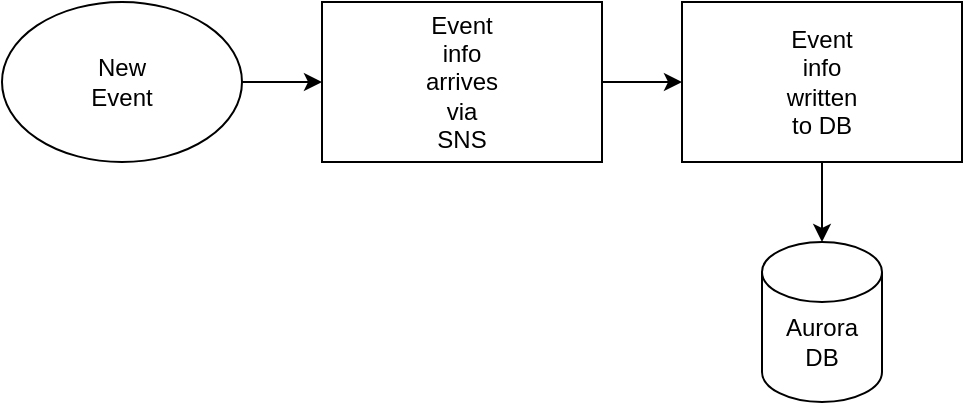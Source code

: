 <mxfile version="13.6.2" type="github"><diagram id="ZtYG9Sx7cP-IKcmzflR8" name="Page-1"><mxGraphModel dx="996" dy="741" grid="1" gridSize="10" guides="1" tooltips="1" connect="1" arrows="1" fold="1" page="1" pageScale="1" pageWidth="850" pageHeight="1100" math="0" shadow="0"><root><mxCell id="0"/><mxCell id="1" parent="0"/><mxCell id="GJgcs_XlC3L1bi6ihaC3-3" value="" style="group" vertex="1" connectable="0" parent="1"><mxGeometry x="20" y="30" width="120" height="80" as="geometry"/></mxCell><mxCell id="GJgcs_XlC3L1bi6ihaC3-1" value="" style="ellipse;whiteSpace=wrap;html=1;" vertex="1" parent="GJgcs_XlC3L1bi6ihaC3-3"><mxGeometry width="120" height="80" as="geometry"/></mxCell><mxCell id="GJgcs_XlC3L1bi6ihaC3-2" value="New Event" style="text;html=1;strokeColor=none;fillColor=none;align=center;verticalAlign=middle;whiteSpace=wrap;rounded=0;container=1;" vertex="1" parent="GJgcs_XlC3L1bi6ihaC3-3"><mxGeometry x="40" y="30" width="40" height="20" as="geometry"/></mxCell><mxCell id="GJgcs_XlC3L1bi6ihaC3-7" value="" style="endArrow=classic;html=1;exitX=1;exitY=0.5;exitDx=0;exitDy=0;entryX=0;entryY=0.5;entryDx=0;entryDy=0;" edge="1" parent="1" source="GJgcs_XlC3L1bi6ihaC3-1" target="GJgcs_XlC3L1bi6ihaC3-4"><mxGeometry width="50" height="50" relative="1" as="geometry"><mxPoint x="170" y="120" as="sourcePoint"/><mxPoint x="200" y="70" as="targetPoint"/></mxGeometry></mxCell><mxCell id="GJgcs_XlC3L1bi6ihaC3-8" value="" style="group" vertex="1" connectable="0" parent="1"><mxGeometry x="180" y="30" width="140" height="80" as="geometry"/></mxCell><mxCell id="GJgcs_XlC3L1bi6ihaC3-4" value="" style="rounded=0;whiteSpace=wrap;html=1;" vertex="1" parent="GJgcs_XlC3L1bi6ihaC3-8"><mxGeometry width="140" height="80" as="geometry"/></mxCell><mxCell id="GJgcs_XlC3L1bi6ihaC3-5" value="Event info arrives via SNS" style="text;html=1;strokeColor=none;fillColor=none;align=center;verticalAlign=middle;whiteSpace=wrap;rounded=0;" vertex="1" parent="GJgcs_XlC3L1bi6ihaC3-8"><mxGeometry x="50" y="30" width="40" height="20" as="geometry"/></mxCell><mxCell id="GJgcs_XlC3L1bi6ihaC3-9" value="" style="group" vertex="1" connectable="0" parent="1"><mxGeometry x="360" y="30" width="140" height="80" as="geometry"/></mxCell><mxCell id="GJgcs_XlC3L1bi6ihaC3-10" value="" style="rounded=0;whiteSpace=wrap;html=1;" vertex="1" parent="GJgcs_XlC3L1bi6ihaC3-9"><mxGeometry width="140" height="80" as="geometry"/></mxCell><mxCell id="GJgcs_XlC3L1bi6ihaC3-11" value="Event info written to DB" style="text;html=1;strokeColor=none;fillColor=none;align=center;verticalAlign=middle;whiteSpace=wrap;rounded=0;" vertex="1" parent="GJgcs_XlC3L1bi6ihaC3-9"><mxGeometry x="50" y="30" width="40" height="20" as="geometry"/></mxCell><mxCell id="GJgcs_XlC3L1bi6ihaC3-12" value="" style="endArrow=classic;html=1;exitX=1;exitY=0.5;exitDx=0;exitDy=0;entryX=0;entryY=0.5;entryDx=0;entryDy=0;" edge="1" parent="1" source="GJgcs_XlC3L1bi6ihaC3-4" target="GJgcs_XlC3L1bi6ihaC3-10"><mxGeometry width="50" height="50" relative="1" as="geometry"><mxPoint x="330" y="69.5" as="sourcePoint"/><mxPoint x="350" y="70" as="targetPoint"/></mxGeometry></mxCell><mxCell id="GJgcs_XlC3L1bi6ihaC3-13" value="" style="endArrow=classic;html=1;exitX=0.5;exitY=1;exitDx=0;exitDy=0;" edge="1" parent="1" source="GJgcs_XlC3L1bi6ihaC3-10" target="GJgcs_XlC3L1bi6ihaC3-14"><mxGeometry width="50" height="50" relative="1" as="geometry"><mxPoint x="400" y="380" as="sourcePoint"/><mxPoint x="430" y="170" as="targetPoint"/></mxGeometry></mxCell><mxCell id="GJgcs_XlC3L1bi6ihaC3-16" value="" style="group" vertex="1" connectable="0" parent="1"><mxGeometry x="400" y="150" width="60" height="80" as="geometry"/></mxCell><mxCell id="GJgcs_XlC3L1bi6ihaC3-14" value="" style="shape=cylinder2;whiteSpace=wrap;html=1;boundedLbl=1;backgroundOutline=1;size=15;" vertex="1" parent="GJgcs_XlC3L1bi6ihaC3-16"><mxGeometry width="60" height="80" as="geometry"/></mxCell><mxCell id="GJgcs_XlC3L1bi6ihaC3-15" value="Aurora DB" style="text;html=1;strokeColor=none;fillColor=none;align=center;verticalAlign=middle;whiteSpace=wrap;rounded=0;" vertex="1" parent="GJgcs_XlC3L1bi6ihaC3-16"><mxGeometry x="10" y="40" width="40" height="20" as="geometry"/></mxCell></root></mxGraphModel></diagram></mxfile>
